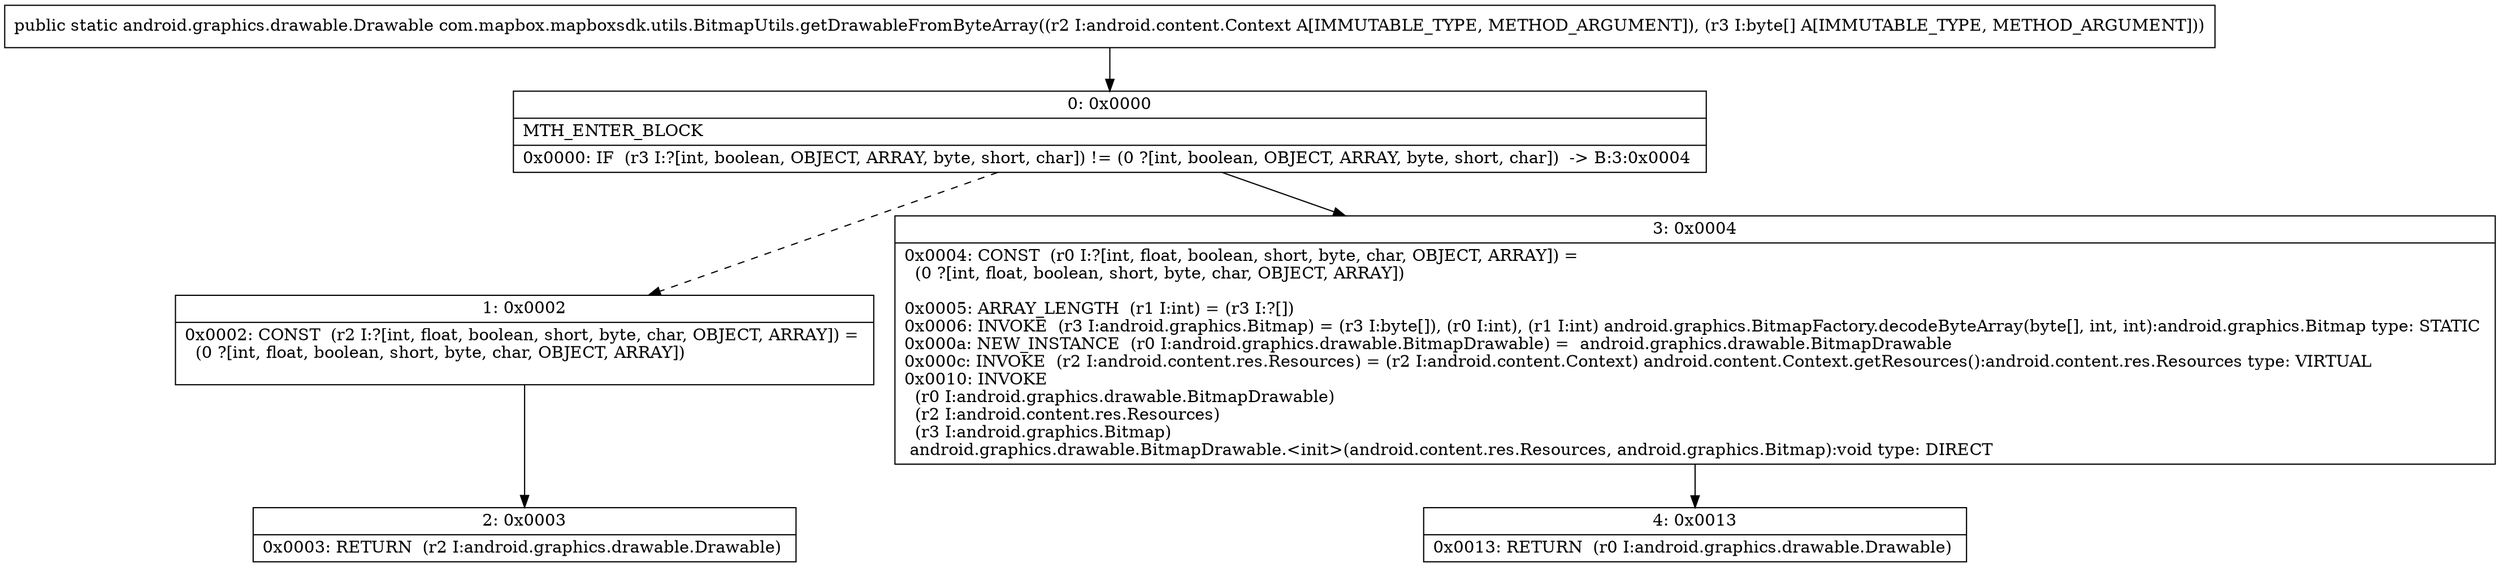 digraph "CFG forcom.mapbox.mapboxsdk.utils.BitmapUtils.getDrawableFromByteArray(Landroid\/content\/Context;[B)Landroid\/graphics\/drawable\/Drawable;" {
Node_0 [shape=record,label="{0\:\ 0x0000|MTH_ENTER_BLOCK\l|0x0000: IF  (r3 I:?[int, boolean, OBJECT, ARRAY, byte, short, char]) != (0 ?[int, boolean, OBJECT, ARRAY, byte, short, char])  \-\> B:3:0x0004 \l}"];
Node_1 [shape=record,label="{1\:\ 0x0002|0x0002: CONST  (r2 I:?[int, float, boolean, short, byte, char, OBJECT, ARRAY]) = \l  (0 ?[int, float, boolean, short, byte, char, OBJECT, ARRAY])\l \l}"];
Node_2 [shape=record,label="{2\:\ 0x0003|0x0003: RETURN  (r2 I:android.graphics.drawable.Drawable) \l}"];
Node_3 [shape=record,label="{3\:\ 0x0004|0x0004: CONST  (r0 I:?[int, float, boolean, short, byte, char, OBJECT, ARRAY]) = \l  (0 ?[int, float, boolean, short, byte, char, OBJECT, ARRAY])\l \l0x0005: ARRAY_LENGTH  (r1 I:int) = (r3 I:?[]) \l0x0006: INVOKE  (r3 I:android.graphics.Bitmap) = (r3 I:byte[]), (r0 I:int), (r1 I:int) android.graphics.BitmapFactory.decodeByteArray(byte[], int, int):android.graphics.Bitmap type: STATIC \l0x000a: NEW_INSTANCE  (r0 I:android.graphics.drawable.BitmapDrawable) =  android.graphics.drawable.BitmapDrawable \l0x000c: INVOKE  (r2 I:android.content.res.Resources) = (r2 I:android.content.Context) android.content.Context.getResources():android.content.res.Resources type: VIRTUAL \l0x0010: INVOKE  \l  (r0 I:android.graphics.drawable.BitmapDrawable)\l  (r2 I:android.content.res.Resources)\l  (r3 I:android.graphics.Bitmap)\l android.graphics.drawable.BitmapDrawable.\<init\>(android.content.res.Resources, android.graphics.Bitmap):void type: DIRECT \l}"];
Node_4 [shape=record,label="{4\:\ 0x0013|0x0013: RETURN  (r0 I:android.graphics.drawable.Drawable) \l}"];
MethodNode[shape=record,label="{public static android.graphics.drawable.Drawable com.mapbox.mapboxsdk.utils.BitmapUtils.getDrawableFromByteArray((r2 I:android.content.Context A[IMMUTABLE_TYPE, METHOD_ARGUMENT]), (r3 I:byte[] A[IMMUTABLE_TYPE, METHOD_ARGUMENT])) }"];
MethodNode -> Node_0;
Node_0 -> Node_1[style=dashed];
Node_0 -> Node_3;
Node_1 -> Node_2;
Node_3 -> Node_4;
}

